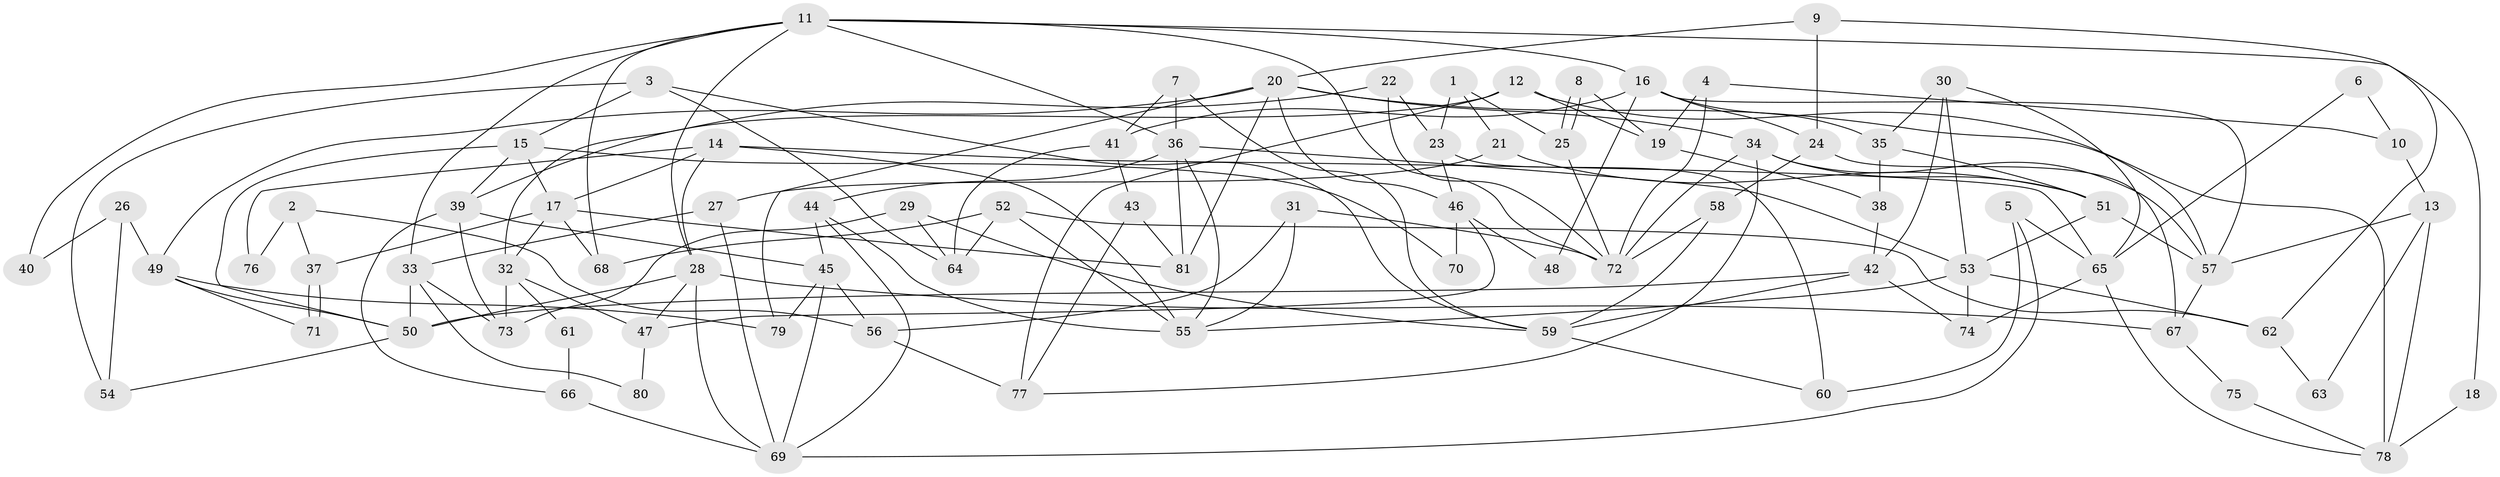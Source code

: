 // Generated by graph-tools (version 1.1) at 2025/02/03/09/25 03:02:13]
// undirected, 81 vertices, 162 edges
graph export_dot {
graph [start="1"]
  node [color=gray90,style=filled];
  1;
  2;
  3;
  4;
  5;
  6;
  7;
  8;
  9;
  10;
  11;
  12;
  13;
  14;
  15;
  16;
  17;
  18;
  19;
  20;
  21;
  22;
  23;
  24;
  25;
  26;
  27;
  28;
  29;
  30;
  31;
  32;
  33;
  34;
  35;
  36;
  37;
  38;
  39;
  40;
  41;
  42;
  43;
  44;
  45;
  46;
  47;
  48;
  49;
  50;
  51;
  52;
  53;
  54;
  55;
  56;
  57;
  58;
  59;
  60;
  61;
  62;
  63;
  64;
  65;
  66;
  67;
  68;
  69;
  70;
  71;
  72;
  73;
  74;
  75;
  76;
  77;
  78;
  79;
  80;
  81;
  1 -- 23;
  1 -- 21;
  1 -- 25;
  2 -- 56;
  2 -- 37;
  2 -- 76;
  3 -- 64;
  3 -- 15;
  3 -- 54;
  3 -- 59;
  4 -- 19;
  4 -- 72;
  4 -- 10;
  5 -- 69;
  5 -- 65;
  5 -- 60;
  6 -- 65;
  6 -- 10;
  7 -- 59;
  7 -- 36;
  7 -- 41;
  8 -- 25;
  8 -- 25;
  8 -- 19;
  9 -- 62;
  9 -- 20;
  9 -- 24;
  10 -- 13;
  11 -- 72;
  11 -- 28;
  11 -- 16;
  11 -- 18;
  11 -- 33;
  11 -- 36;
  11 -- 40;
  11 -- 68;
  12 -- 39;
  12 -- 77;
  12 -- 19;
  12 -- 78;
  13 -- 78;
  13 -- 57;
  13 -- 63;
  14 -- 55;
  14 -- 28;
  14 -- 17;
  14 -- 65;
  14 -- 76;
  15 -- 50;
  15 -- 39;
  15 -- 17;
  15 -- 70;
  16 -- 57;
  16 -- 24;
  16 -- 35;
  16 -- 41;
  16 -- 48;
  17 -- 32;
  17 -- 37;
  17 -- 68;
  17 -- 81;
  18 -- 78;
  19 -- 38;
  20 -- 79;
  20 -- 34;
  20 -- 46;
  20 -- 49;
  20 -- 57;
  20 -- 81;
  21 -- 27;
  21 -- 51;
  22 -- 72;
  22 -- 32;
  22 -- 23;
  23 -- 60;
  23 -- 46;
  24 -- 58;
  24 -- 67;
  25 -- 72;
  26 -- 49;
  26 -- 54;
  26 -- 40;
  27 -- 69;
  27 -- 33;
  28 -- 50;
  28 -- 67;
  28 -- 47;
  28 -- 69;
  29 -- 59;
  29 -- 64;
  29 -- 73;
  30 -- 53;
  30 -- 42;
  30 -- 35;
  30 -- 65;
  31 -- 55;
  31 -- 72;
  31 -- 56;
  32 -- 47;
  32 -- 61;
  32 -- 73;
  33 -- 73;
  33 -- 50;
  33 -- 80;
  34 -- 51;
  34 -- 77;
  34 -- 57;
  34 -- 72;
  35 -- 38;
  35 -- 51;
  36 -- 81;
  36 -- 44;
  36 -- 53;
  36 -- 55;
  37 -- 71;
  37 -- 71;
  38 -- 42;
  39 -- 45;
  39 -- 73;
  39 -- 66;
  41 -- 43;
  41 -- 64;
  42 -- 74;
  42 -- 59;
  42 -- 50;
  43 -- 81;
  43 -- 77;
  44 -- 55;
  44 -- 45;
  44 -- 69;
  45 -- 69;
  45 -- 56;
  45 -- 79;
  46 -- 47;
  46 -- 48;
  46 -- 70;
  47 -- 80;
  49 -- 50;
  49 -- 71;
  49 -- 79;
  50 -- 54;
  51 -- 57;
  51 -- 53;
  52 -- 55;
  52 -- 68;
  52 -- 62;
  52 -- 64;
  53 -- 55;
  53 -- 62;
  53 -- 74;
  56 -- 77;
  57 -- 67;
  58 -- 72;
  58 -- 59;
  59 -- 60;
  61 -- 66;
  62 -- 63;
  65 -- 74;
  65 -- 78;
  66 -- 69;
  67 -- 75;
  75 -- 78;
}
